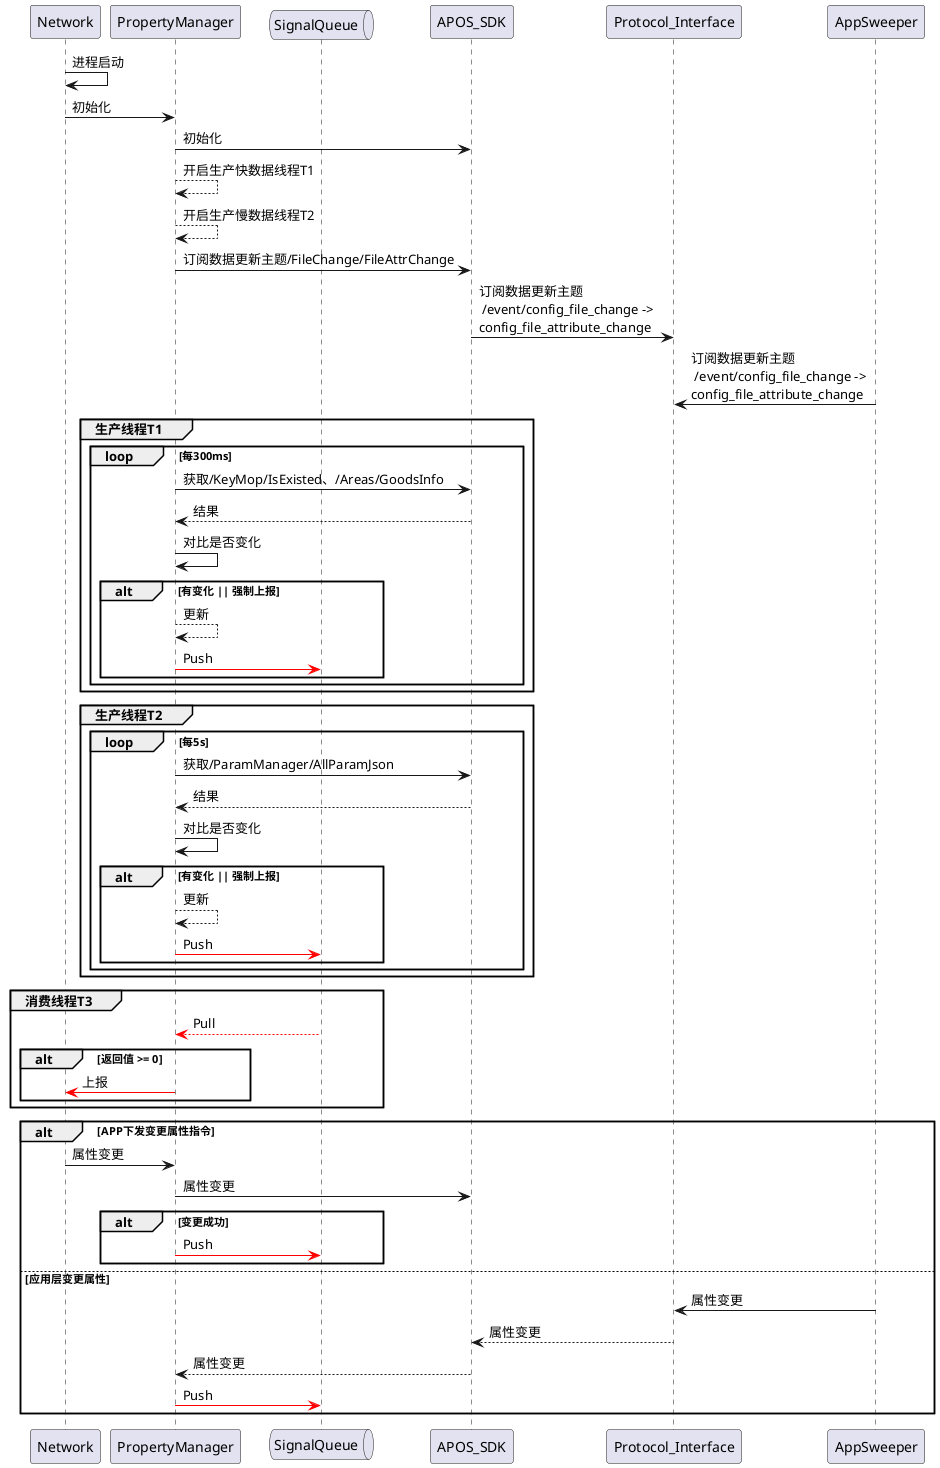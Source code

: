 @startuml

'abstract class AposSdkProtocol {
'    StatusCode AposSdkRead(int32_t handle, BinPack *in_data, BinPack *out_data, int32_t timeout);
'    StatusCode AposSdkWrite(int32_t handle, BinPack *out_data, int32_t timeout);
'    StatusCode AposSdkSendEvent(int32_t handle, const char *event_id, BinPack *in_data);
'    StatusCode AposSdkSetEventSubscribe(int32_t handle, AposSdkEventCallback callback, const char **event_ids, uint32_t event_size);
'    StatusCode AposSdkService(int32_t handle, const char *event_id, BinPack *in_data, BinPack *out_data, int32_t timeout);
'}
'
'note top of AposSdkProtocol:  typedef void (*AposSdkEventCallback)(int32_t handle, const char *event_id, int32_t msg_id, BinPack *in_msg);
'
'abstract class BaseAposIotSdk {
'    AposSdkProtocol apos_sdk;
'}

participant Network
participant PropertyManager
queue SignalQueue
participant APOS_SDK
participant Protocol_Interface
participant AppSweeper

'autonumber
Network -> Network: 进程启动
Network -> PropertyManager: 初始化
PropertyManager -> APOS_SDK: 初始化
PropertyManager --> PropertyManager: 开启生产快数据线程T1
PropertyManager --> PropertyManager: 开启生产慢数据线程T2
PropertyManager -> APOS_SDK: 订阅数据更新主题/FileChange/FileAttrChange
APOS_SDK -> Protocol_Interface: 订阅数据更新主题\n /event/config_file_change -> \nconfig_file_attribute_change
AppSweeper -> Protocol_Interface: 订阅数据更新主题\n /event/config_file_change -> \nconfig_file_attribute_change

'PropertyManager -> PropertyManager: 开启线程1，轮询配置文件数据状态
'PropertyManager -> APOS_SDK: 订阅数据更新主题
'APOS_SDK -> Protocol_Interface: 订阅数据更新主题

group 生产线程T1
    loop 每300ms
        PropertyManager -> APOS_SDK: 获取/KeyMop/IsExisted、/Areas/GoodsInfo
        PropertyManager <-- APOS_SDK: 结果
        PropertyManager -> PropertyManager: 对比是否变化
        alt 有变化 || 强制上报
            PropertyManager --> PropertyManager: 更新
            PropertyManager [#red]-> SignalQueue: Push
        end
    end
end
group 生产线程T2
    loop 每5s
        PropertyManager -> APOS_SDK: 获取/ParamManager/AllParamJson
        PropertyManager <-- APOS_SDK: 结果
        PropertyManager -> PropertyManager: 对比是否变化
        alt 有变化 || 强制上报
            PropertyManager --> PropertyManager: 更新
            PropertyManager [#red]-> SignalQueue: Push
        end
    end
end
group 消费线程T3
    PropertyManager <[#red]-- SignalQueue: Pull
    alt 返回值 >= 0
        PropertyManager [#red]-> Network: 上报
    end
end

alt APP下发变更属性指令
    Network -> PropertyManager: 属性变更
    PropertyManager -> APOS_SDK: 属性变更
    alt 变更成功
        PropertyManager [#red]-> SignalQueue: Push
    end
else 应用层变更属性
    AppSweeper -> Protocol_Interface: 属性变更
    Protocol_Interface --> APOS_SDK: 属性变更
    APOS_SDK --> PropertyManager: 属性变更
    PropertyManager [#red]-> SignalQueue: Push
end

@enduml
